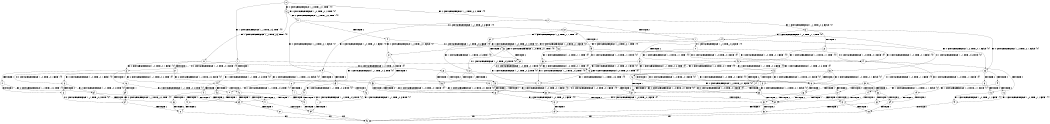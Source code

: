 digraph BCG {
size = "7, 10.5";
center = TRUE;
node [shape = circle];
0 [peripheries = 2];
0 -> 1 [label = "EX !1 !ATOMIC_EXCH_BRANCH (1, +1, TRUE, +0, 3, TRUE) !{0}"];
0 -> 2 [label = "EX !2 !ATOMIC_EXCH_BRANCH (1, +1, TRUE, +0, 2, TRUE) !{0}"];
0 -> 3 [label = "EX !0 !ATOMIC_EXCH_BRANCH (1, +0, TRUE, +0, 1, TRUE) !{0}"];
1 -> 4 [label = "TERMINATE !1"];
1 -> 5 [label = "EX !2 !ATOMIC_EXCH_BRANCH (1, +1, TRUE, +0, 2, FALSE) !{0}"];
1 -> 6 [label = "EX !0 !ATOMIC_EXCH_BRANCH (1, +0, TRUE, +0, 1, FALSE) !{0}"];
2 -> 7 [label = "TERMINATE !2"];
2 -> 8 [label = "EX !1 !ATOMIC_EXCH_BRANCH (1, +1, TRUE, +0, 3, FALSE) !{0}"];
2 -> 9 [label = "EX !0 !ATOMIC_EXCH_BRANCH (1, +0, TRUE, +0, 1, FALSE) !{0}"];
3 -> 10 [label = "EX !1 !ATOMIC_EXCH_BRANCH (1, +1, TRUE, +0, 3, TRUE) !{0}"];
3 -> 11 [label = "EX !2 !ATOMIC_EXCH_BRANCH (1, +1, TRUE, +0, 2, TRUE) !{0}"];
3 -> 3 [label = "EX !0 !ATOMIC_EXCH_BRANCH (1, +0, TRUE, +0, 1, TRUE) !{0}"];
4 -> 12 [label = "EX !2 !ATOMIC_EXCH_BRANCH (1, +1, TRUE, +0, 2, FALSE) !{0}"];
4 -> 13 [label = "EX !0 !ATOMIC_EXCH_BRANCH (1, +0, TRUE, +0, 1, FALSE) !{0}"];
5 -> 14 [label = "TERMINATE !1"];
5 -> 15 [label = "TERMINATE !2"];
5 -> 16 [label = "EX !0 !ATOMIC_EXCH_BRANCH (1, +0, TRUE, +0, 1, FALSE) !{0}"];
6 -> 17 [label = "TERMINATE !1"];
6 -> 18 [label = "TERMINATE !0"];
6 -> 19 [label = "EX !2 !ATOMIC_EXCH_BRANCH (1, +1, TRUE, +0, 2, TRUE) !{0}"];
7 -> 20 [label = "EX !1 !ATOMIC_EXCH_BRANCH (1, +1, TRUE, +0, 3, FALSE) !{0}"];
7 -> 21 [label = "EX !0 !ATOMIC_EXCH_BRANCH (1, +0, TRUE, +0, 1, FALSE) !{0}"];
8 -> 22 [label = "TERMINATE !2"];
8 -> 23 [label = "EX !0 !ATOMIC_EXCH_BRANCH (1, +0, TRUE, +0, 1, FALSE) !{0}"];
8 -> 24 [label = "EX !1 !ATOMIC_EXCH_BRANCH (1, +0, TRUE, +1, 1, TRUE) !{0}"];
9 -> 25 [label = "TERMINATE !2"];
9 -> 26 [label = "TERMINATE !0"];
9 -> 19 [label = "EX !1 !ATOMIC_EXCH_BRANCH (1, +1, TRUE, +0, 3, TRUE) !{0}"];
10 -> 27 [label = "TERMINATE !1"];
10 -> 28 [label = "EX !2 !ATOMIC_EXCH_BRANCH (1, +1, TRUE, +0, 2, FALSE) !{0}"];
10 -> 6 [label = "EX !0 !ATOMIC_EXCH_BRANCH (1, +0, TRUE, +0, 1, FALSE) !{0}"];
11 -> 29 [label = "TERMINATE !2"];
11 -> 30 [label = "EX !1 !ATOMIC_EXCH_BRANCH (1, +1, TRUE, +0, 3, FALSE) !{0}"];
11 -> 9 [label = "EX !0 !ATOMIC_EXCH_BRANCH (1, +0, TRUE, +0, 1, FALSE) !{0}"];
12 -> 31 [label = "TERMINATE !2"];
12 -> 32 [label = "EX !0 !ATOMIC_EXCH_BRANCH (1, +0, TRUE, +0, 1, FALSE) !{0}"];
13 -> 33 [label = "TERMINATE !0"];
13 -> 34 [label = "EX !2 !ATOMIC_EXCH_BRANCH (1, +1, TRUE, +0, 2, TRUE) !{0}"];
14 -> 31 [label = "TERMINATE !2"];
14 -> 32 [label = "EX !0 !ATOMIC_EXCH_BRANCH (1, +0, TRUE, +0, 1, FALSE) !{0}"];
15 -> 31 [label = "TERMINATE !1"];
15 -> 35 [label = "EX !0 !ATOMIC_EXCH_BRANCH (1, +0, TRUE, +0, 1, FALSE) !{0}"];
16 -> 36 [label = "TERMINATE !1"];
16 -> 37 [label = "TERMINATE !2"];
16 -> 38 [label = "TERMINATE !0"];
17 -> 33 [label = "TERMINATE !0"];
17 -> 34 [label = "EX !2 !ATOMIC_EXCH_BRANCH (1, +1, TRUE, +0, 2, TRUE) !{0}"];
18 -> 39 [label = "TERMINATE !1"];
18 -> 40 [label = "EX !2 !ATOMIC_EXCH_BRANCH (1, +1, TRUE, +0, 2, TRUE) !{1}"];
19 -> 41 [label = "TERMINATE !1"];
19 -> 42 [label = "TERMINATE !2"];
19 -> 43 [label = "TERMINATE !0"];
20 -> 44 [label = "EX !0 !ATOMIC_EXCH_BRANCH (1, +0, TRUE, +0, 1, FALSE) !{0}"];
20 -> 45 [label = "EX !1 !ATOMIC_EXCH_BRANCH (1, +0, TRUE, +1, 1, TRUE) !{0}"];
21 -> 46 [label = "TERMINATE !0"];
21 -> 47 [label = "EX !1 !ATOMIC_EXCH_BRANCH (1, +1, TRUE, +0, 3, TRUE) !{0}"];
22 -> 44 [label = "EX !0 !ATOMIC_EXCH_BRANCH (1, +0, TRUE, +0, 1, FALSE) !{0}"];
22 -> 45 [label = "EX !1 !ATOMIC_EXCH_BRANCH (1, +0, TRUE, +1, 1, TRUE) !{0}"];
23 -> 48 [label = "TERMINATE !2"];
23 -> 49 [label = "TERMINATE !0"];
23 -> 50 [label = "EX !1 !ATOMIC_EXCH_BRANCH (1, +0, TRUE, +1, 1, FALSE) !{0}"];
24 -> 51 [label = "TERMINATE !2"];
24 -> 52 [label = "EX !0 !ATOMIC_EXCH_BRANCH (1, +0, TRUE, +0, 1, TRUE) !{0}"];
24 -> 53 [label = "EX !1 !ATOMIC_EXCH_BRANCH (1, +1, TRUE, +0, 3, TRUE) !{0}"];
25 -> 46 [label = "TERMINATE !0"];
25 -> 47 [label = "EX !1 !ATOMIC_EXCH_BRANCH (1, +1, TRUE, +0, 3, TRUE) !{0}"];
26 -> 54 [label = "TERMINATE !2"];
26 -> 40 [label = "EX !1 !ATOMIC_EXCH_BRANCH (1, +1, TRUE, +0, 3, TRUE) !{1}"];
27 -> 55 [label = "EX !2 !ATOMIC_EXCH_BRANCH (1, +1, TRUE, +0, 2, FALSE) !{0}"];
27 -> 13 [label = "EX !0 !ATOMIC_EXCH_BRANCH (1, +0, TRUE, +0, 1, FALSE) !{0}"];
28 -> 56 [label = "TERMINATE !1"];
28 -> 57 [label = "TERMINATE !2"];
28 -> 16 [label = "EX !0 !ATOMIC_EXCH_BRANCH (1, +0, TRUE, +0, 1, FALSE) !{0}"];
29 -> 58 [label = "EX !1 !ATOMIC_EXCH_BRANCH (1, +1, TRUE, +0, 3, FALSE) !{0}"];
29 -> 21 [label = "EX !0 !ATOMIC_EXCH_BRANCH (1, +0, TRUE, +0, 1, FALSE) !{0}"];
30 -> 59 [label = "TERMINATE !2"];
30 -> 60 [label = "EX !1 !ATOMIC_EXCH_BRANCH (1, +0, TRUE, +1, 1, TRUE) !{0}"];
30 -> 23 [label = "EX !0 !ATOMIC_EXCH_BRANCH (1, +0, TRUE, +0, 1, FALSE) !{0}"];
31 -> 61 [label = "EX !0 !ATOMIC_EXCH_BRANCH (1, +0, TRUE, +0, 1, FALSE) !{0}"];
32 -> 62 [label = "TERMINATE !2"];
32 -> 63 [label = "TERMINATE !0"];
33 -> 64 [label = "EX !2 !ATOMIC_EXCH_BRANCH (1, +1, TRUE, +0, 2, TRUE) !{2}"];
34 -> 65 [label = "TERMINATE !2"];
34 -> 66 [label = "TERMINATE !0"];
35 -> 62 [label = "TERMINATE !1"];
35 -> 67 [label = "TERMINATE !0"];
36 -> 62 [label = "TERMINATE !2"];
36 -> 63 [label = "TERMINATE !0"];
37 -> 62 [label = "TERMINATE !1"];
37 -> 67 [label = "TERMINATE !0"];
38 -> 68 [label = "TERMINATE !1"];
38 -> 69 [label = "TERMINATE !2"];
39 -> 64 [label = "EX !2 !ATOMIC_EXCH_BRANCH (1, +1, TRUE, +0, 2, TRUE) !{2}"];
40 -> 70 [label = "TERMINATE !1"];
40 -> 71 [label = "TERMINATE !2"];
41 -> 65 [label = "TERMINATE !2"];
41 -> 66 [label = "TERMINATE !0"];
42 -> 65 [label = "TERMINATE !1"];
42 -> 72 [label = "TERMINATE !0"];
43 -> 70 [label = "TERMINATE !1"];
43 -> 71 [label = "TERMINATE !2"];
44 -> 73 [label = "TERMINATE !0"];
44 -> 74 [label = "EX !1 !ATOMIC_EXCH_BRANCH (1, +0, TRUE, +1, 1, FALSE) !{0}"];
45 -> 75 [label = "EX !0 !ATOMIC_EXCH_BRANCH (1, +0, TRUE, +0, 1, TRUE) !{0}"];
45 -> 76 [label = "EX !1 !ATOMIC_EXCH_BRANCH (1, +1, TRUE, +0, 3, TRUE) !{0}"];
46 -> 77 [label = "EX !1 !ATOMIC_EXCH_BRANCH (1, +1, TRUE, +0, 3, TRUE) !{1}"];
47 -> 65 [label = "TERMINATE !1"];
47 -> 72 [label = "TERMINATE !0"];
48 -> 73 [label = "TERMINATE !0"];
48 -> 74 [label = "EX !1 !ATOMIC_EXCH_BRANCH (1, +0, TRUE, +1, 1, FALSE) !{0}"];
49 -> 78 [label = "TERMINATE !2"];
49 -> 79 [label = "EX !1 !ATOMIC_EXCH_BRANCH (1, +0, TRUE, +1, 1, FALSE) !{1}"];
50 -> 36 [label = "TERMINATE !1"];
50 -> 37 [label = "TERMINATE !2"];
50 -> 38 [label = "TERMINATE !0"];
51 -> 75 [label = "EX !0 !ATOMIC_EXCH_BRANCH (1, +0, TRUE, +0, 1, TRUE) !{0}"];
51 -> 76 [label = "EX !1 !ATOMIC_EXCH_BRANCH (1, +1, TRUE, +0, 3, TRUE) !{0}"];
52 -> 80 [label = "TERMINATE !2"];
52 -> 81 [label = "EX !1 !ATOMIC_EXCH_BRANCH (1, +1, TRUE, +0, 3, TRUE) !{0}"];
52 -> 52 [label = "EX !0 !ATOMIC_EXCH_BRANCH (1, +0, TRUE, +0, 1, TRUE) !{0}"];
53 -> 14 [label = "TERMINATE !1"];
53 -> 15 [label = "TERMINATE !2"];
53 -> 16 [label = "EX !0 !ATOMIC_EXCH_BRANCH (1, +0, TRUE, +0, 1, FALSE) !{0}"];
54 -> 77 [label = "EX !1 !ATOMIC_EXCH_BRANCH (1, +1, TRUE, +0, 3, TRUE) !{1}"];
55 -> 82 [label = "TERMINATE !2"];
55 -> 32 [label = "EX !0 !ATOMIC_EXCH_BRANCH (1, +0, TRUE, +0, 1, FALSE) !{0}"];
56 -> 82 [label = "TERMINATE !2"];
56 -> 32 [label = "EX !0 !ATOMIC_EXCH_BRANCH (1, +0, TRUE, +0, 1, FALSE) !{0}"];
57 -> 82 [label = "TERMINATE !1"];
57 -> 35 [label = "EX !0 !ATOMIC_EXCH_BRANCH (1, +0, TRUE, +0, 1, FALSE) !{0}"];
58 -> 83 [label = "EX !1 !ATOMIC_EXCH_BRANCH (1, +0, TRUE, +1, 1, TRUE) !{0}"];
58 -> 44 [label = "EX !0 !ATOMIC_EXCH_BRANCH (1, +0, TRUE, +0, 1, FALSE) !{0}"];
59 -> 83 [label = "EX !1 !ATOMIC_EXCH_BRANCH (1, +0, TRUE, +1, 1, TRUE) !{0}"];
59 -> 44 [label = "EX !0 !ATOMIC_EXCH_BRANCH (1, +0, TRUE, +0, 1, FALSE) !{0}"];
60 -> 80 [label = "TERMINATE !2"];
60 -> 81 [label = "EX !1 !ATOMIC_EXCH_BRANCH (1, +1, TRUE, +0, 3, TRUE) !{0}"];
60 -> 52 [label = "EX !0 !ATOMIC_EXCH_BRANCH (1, +0, TRUE, +0, 1, TRUE) !{0}"];
61 -> 84 [label = "TERMINATE !0"];
62 -> 84 [label = "TERMINATE !0"];
63 -> 85 [label = "TERMINATE !2"];
64 -> 86 [label = "TERMINATE !2"];
65 -> 87 [label = "TERMINATE !0"];
66 -> 86 [label = "TERMINATE !2"];
67 -> 88 [label = "TERMINATE !1"];
68 -> 85 [label = "TERMINATE !2"];
69 -> 88 [label = "TERMINATE !1"];
70 -> 86 [label = "TERMINATE !2"];
71 -> 89 [label = "TERMINATE !1"];
72 -> 89 [label = "TERMINATE !1"];
73 -> 90 [label = "EX !1 !ATOMIC_EXCH_BRANCH (1, +0, TRUE, +1, 1, FALSE) !{1}"];
74 -> 62 [label = "TERMINATE !1"];
74 -> 67 [label = "TERMINATE !0"];
75 -> 91 [label = "EX !1 !ATOMIC_EXCH_BRANCH (1, +1, TRUE, +0, 3, TRUE) !{0}"];
75 -> 75 [label = "EX !0 !ATOMIC_EXCH_BRANCH (1, +0, TRUE, +0, 1, TRUE) !{0}"];
76 -> 31 [label = "TERMINATE !1"];
76 -> 35 [label = "EX !0 !ATOMIC_EXCH_BRANCH (1, +0, TRUE, +0, 1, FALSE) !{0}"];
77 -> 89 [label = "TERMINATE !1"];
78 -> 90 [label = "EX !1 !ATOMIC_EXCH_BRANCH (1, +0, TRUE, +1, 1, FALSE) !{1}"];
79 -> 68 [label = "TERMINATE !1"];
79 -> 69 [label = "TERMINATE !2"];
80 -> 91 [label = "EX !1 !ATOMIC_EXCH_BRANCH (1, +1, TRUE, +0, 3, TRUE) !{0}"];
80 -> 75 [label = "EX !0 !ATOMIC_EXCH_BRANCH (1, +0, TRUE, +0, 1, TRUE) !{0}"];
81 -> 56 [label = "TERMINATE !1"];
81 -> 57 [label = "TERMINATE !2"];
81 -> 16 [label = "EX !0 !ATOMIC_EXCH_BRANCH (1, +0, TRUE, +0, 1, FALSE) !{0}"];
82 -> 61 [label = "EX !0 !ATOMIC_EXCH_BRANCH (1, +0, TRUE, +0, 1, FALSE) !{0}"];
83 -> 91 [label = "EX !1 !ATOMIC_EXCH_BRANCH (1, +1, TRUE, +0, 3, TRUE) !{0}"];
83 -> 75 [label = "EX !0 !ATOMIC_EXCH_BRANCH (1, +0, TRUE, +0, 1, TRUE) !{0}"];
84 -> 92 [label = "exit"];
85 -> 92 [label = "exit"];
86 -> 92 [label = "exit"];
87 -> 92 [label = "exit"];
88 -> 92 [label = "exit"];
89 -> 92 [label = "exit"];
90 -> 88 [label = "TERMINATE !1"];
91 -> 82 [label = "TERMINATE !1"];
91 -> 35 [label = "EX !0 !ATOMIC_EXCH_BRANCH (1, +0, TRUE, +0, 1, FALSE) !{0}"];
}

